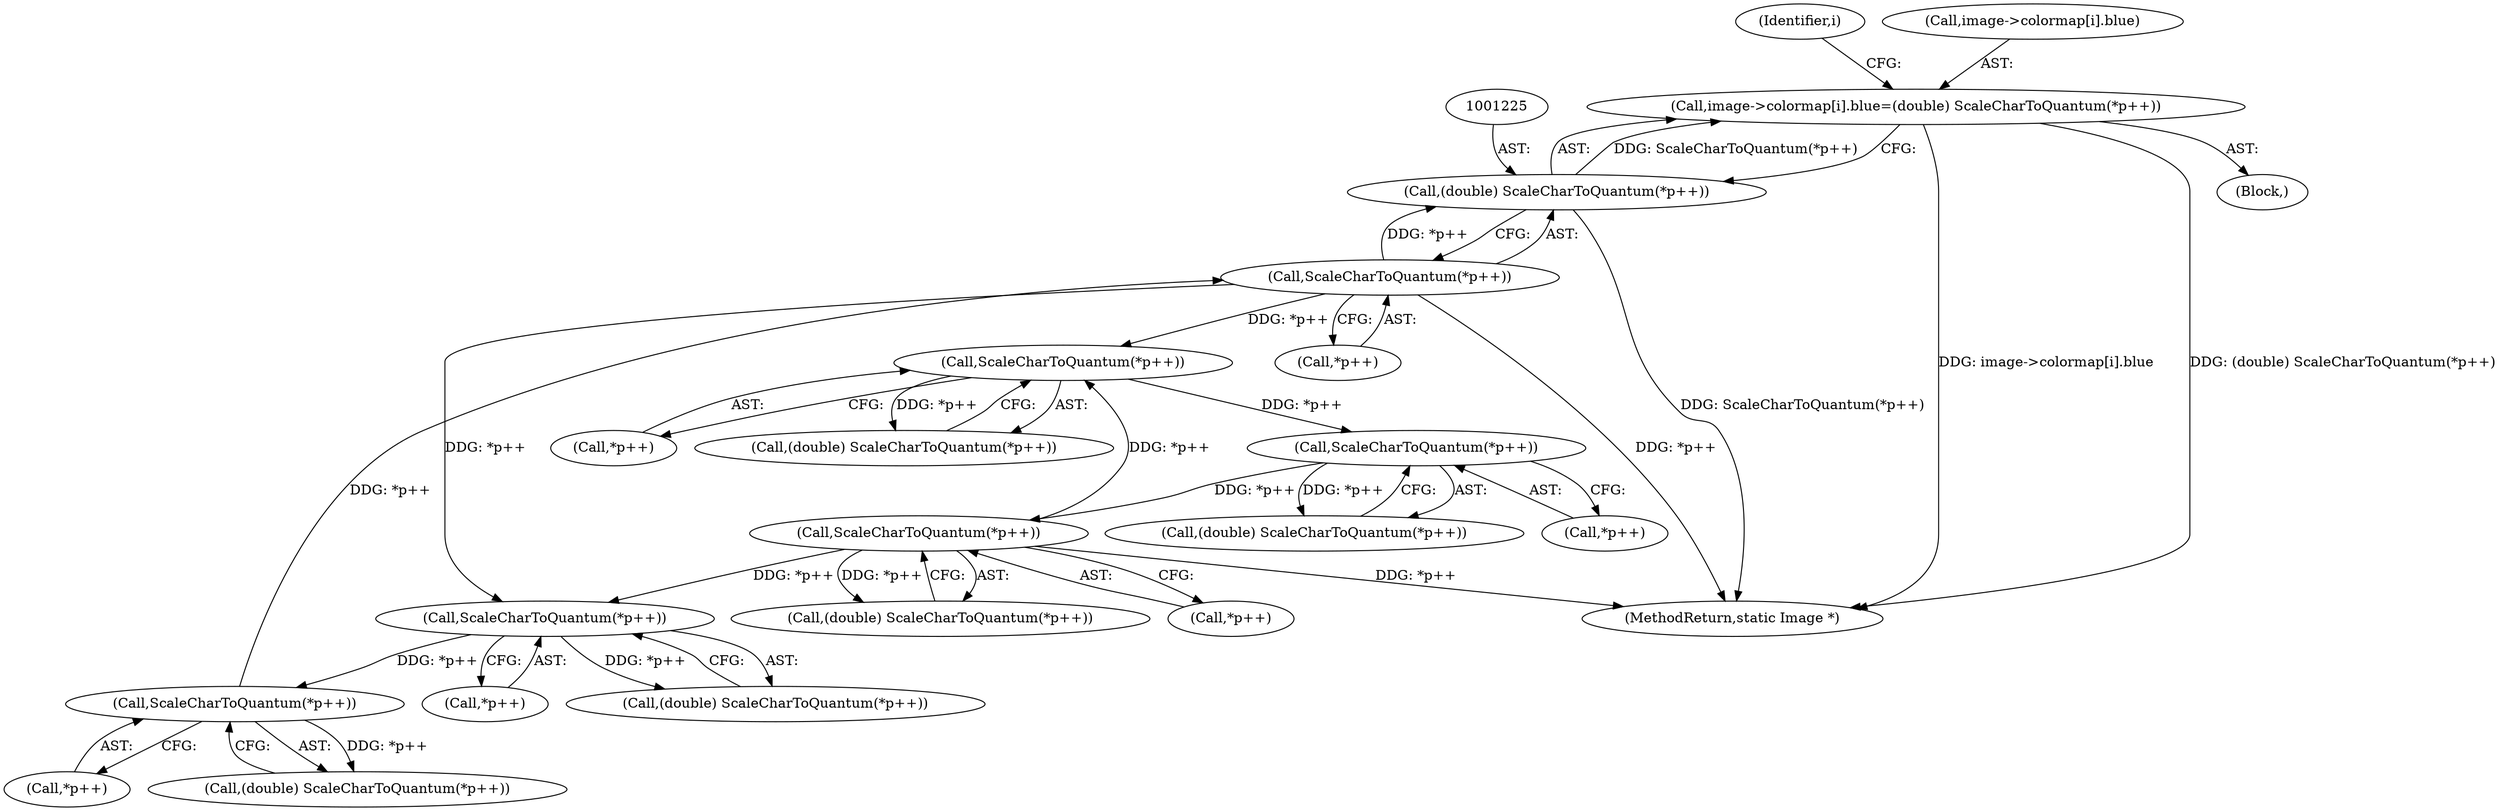 digraph "0_ImageMagick_9fd10cf630832b36a588c1545d8736539b2f1fb5@pointer" {
"1001216" [label="(Call,image->colormap[i].blue=(double) ScaleCharToQuantum(*p++))"];
"1001224" [label="(Call,(double) ScaleCharToQuantum(*p++))"];
"1001226" [label="(Call,ScaleCharToQuantum(*p++))"];
"1001212" [label="(Call,ScaleCharToQuantum(*p++))"];
"1001198" [label="(Call,ScaleCharToQuantum(*p++))"];
"1001409" [label="(Call,ScaleCharToQuantum(*p++))"];
"1001395" [label="(Call,ScaleCharToQuantum(*p++))"];
"1001381" [label="(Call,ScaleCharToQuantum(*p++))"];
"1001198" [label="(Call,ScaleCharToQuantum(*p++))"];
"1001199" [label="(Call,*p++)"];
"1001407" [label="(Call,(double) ScaleCharToQuantum(*p++))"];
"1001395" [label="(Call,ScaleCharToQuantum(*p++))"];
"1001216" [label="(Call,image->colormap[i].blue=(double) ScaleCharToQuantum(*p++))"];
"1001232" [label="(Identifier,i)"];
"1001410" [label="(Call,*p++)"];
"1001226" [label="(Call,ScaleCharToQuantum(*p++))"];
"1001217" [label="(Call,image->colormap[i].blue)"];
"1001382" [label="(Call,*p++)"];
"1001227" [label="(Call,*p++)"];
"1001409" [label="(Call,ScaleCharToQuantum(*p++))"];
"1001213" [label="(Call,*p++)"];
"1001381" [label="(Call,ScaleCharToQuantum(*p++))"];
"1001657" [label="(MethodReturn,static Image *)"];
"1001196" [label="(Call,(double) ScaleCharToQuantum(*p++))"];
"1001396" [label="(Call,*p++)"];
"1001187" [label="(Block,)"];
"1001393" [label="(Call,(double) ScaleCharToQuantum(*p++))"];
"1001212" [label="(Call,ScaleCharToQuantum(*p++))"];
"1001210" [label="(Call,(double) ScaleCharToQuantum(*p++))"];
"1001379" [label="(Call,(double) ScaleCharToQuantum(*p++))"];
"1001224" [label="(Call,(double) ScaleCharToQuantum(*p++))"];
"1001216" -> "1001187"  [label="AST: "];
"1001216" -> "1001224"  [label="CFG: "];
"1001217" -> "1001216"  [label="AST: "];
"1001224" -> "1001216"  [label="AST: "];
"1001232" -> "1001216"  [label="CFG: "];
"1001216" -> "1001657"  [label="DDG: image->colormap[i].blue"];
"1001216" -> "1001657"  [label="DDG: (double) ScaleCharToQuantum(*p++)"];
"1001224" -> "1001216"  [label="DDG: ScaleCharToQuantum(*p++)"];
"1001224" -> "1001226"  [label="CFG: "];
"1001225" -> "1001224"  [label="AST: "];
"1001226" -> "1001224"  [label="AST: "];
"1001224" -> "1001657"  [label="DDG: ScaleCharToQuantum(*p++)"];
"1001226" -> "1001224"  [label="DDG: *p++"];
"1001226" -> "1001227"  [label="CFG: "];
"1001227" -> "1001226"  [label="AST: "];
"1001226" -> "1001657"  [label="DDG: *p++"];
"1001226" -> "1001198"  [label="DDG: *p++"];
"1001212" -> "1001226"  [label="DDG: *p++"];
"1001226" -> "1001381"  [label="DDG: *p++"];
"1001212" -> "1001210"  [label="AST: "];
"1001212" -> "1001213"  [label="CFG: "];
"1001213" -> "1001212"  [label="AST: "];
"1001210" -> "1001212"  [label="CFG: "];
"1001212" -> "1001210"  [label="DDG: *p++"];
"1001198" -> "1001212"  [label="DDG: *p++"];
"1001198" -> "1001196"  [label="AST: "];
"1001198" -> "1001199"  [label="CFG: "];
"1001199" -> "1001198"  [label="AST: "];
"1001196" -> "1001198"  [label="CFG: "];
"1001198" -> "1001196"  [label="DDG: *p++"];
"1001409" -> "1001198"  [label="DDG: *p++"];
"1001409" -> "1001407"  [label="AST: "];
"1001409" -> "1001410"  [label="CFG: "];
"1001410" -> "1001409"  [label="AST: "];
"1001407" -> "1001409"  [label="CFG: "];
"1001409" -> "1001657"  [label="DDG: *p++"];
"1001409" -> "1001381"  [label="DDG: *p++"];
"1001409" -> "1001407"  [label="DDG: *p++"];
"1001395" -> "1001409"  [label="DDG: *p++"];
"1001395" -> "1001393"  [label="AST: "];
"1001395" -> "1001396"  [label="CFG: "];
"1001396" -> "1001395"  [label="AST: "];
"1001393" -> "1001395"  [label="CFG: "];
"1001395" -> "1001393"  [label="DDG: *p++"];
"1001381" -> "1001395"  [label="DDG: *p++"];
"1001381" -> "1001379"  [label="AST: "];
"1001381" -> "1001382"  [label="CFG: "];
"1001382" -> "1001381"  [label="AST: "];
"1001379" -> "1001381"  [label="CFG: "];
"1001381" -> "1001379"  [label="DDG: *p++"];
}
